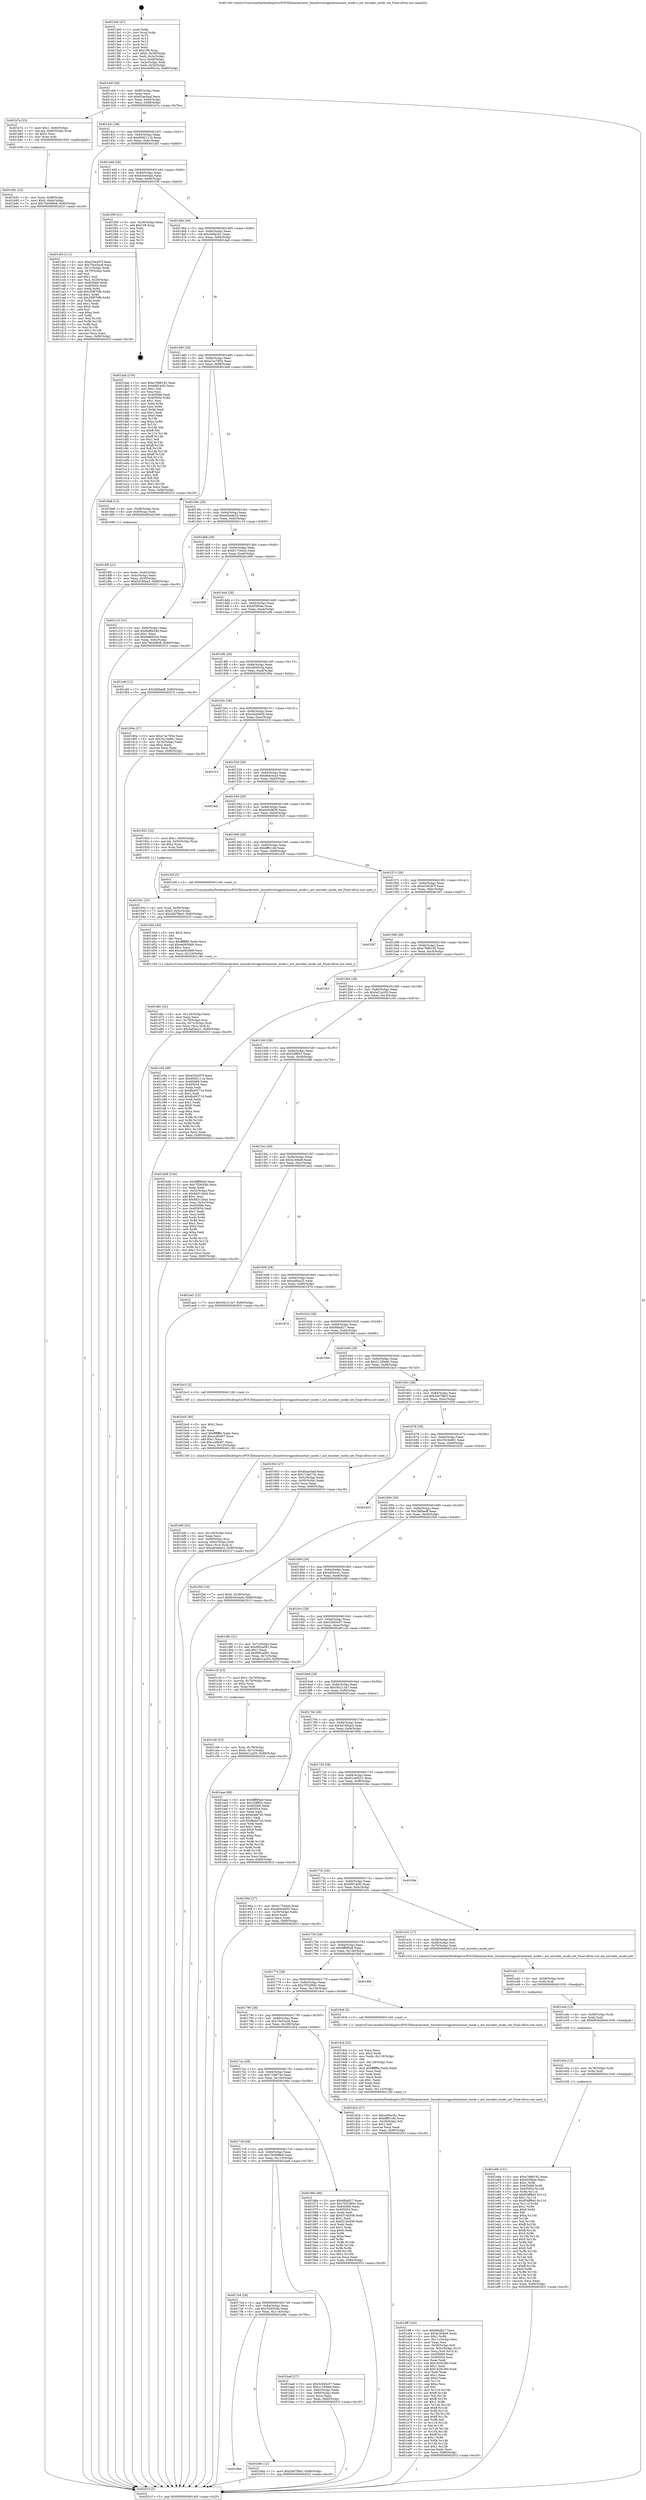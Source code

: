 digraph "0x4013e0" {
  label = "0x4013e0 (/mnt/c/Users/mathe/Desktop/tcc/POCII/binaries/extr_linuxdriversgpudrmastast_mode.c_ast_encoder_mode_set_Final-ollvm.out::main(0))"
  labelloc = "t"
  node[shape=record]

  Entry [label="",width=0.3,height=0.3,shape=circle,fillcolor=black,style=filled]
  "0x40140f" [label="{
     0x40140f [29]\l
     | [instrs]\l
     &nbsp;&nbsp;0x40140f \<+3\>: mov -0x80(%rbp),%eax\l
     &nbsp;&nbsp;0x401412 \<+2\>: mov %eax,%ecx\l
     &nbsp;&nbsp;0x401414 \<+6\>: sub $0x82ae5aaf,%ecx\l
     &nbsp;&nbsp;0x40141a \<+6\>: mov %eax,-0x84(%rbp)\l
     &nbsp;&nbsp;0x401420 \<+6\>: mov %ecx,-0x88(%rbp)\l
     &nbsp;&nbsp;0x401426 \<+6\>: je 0000000000401b7a \<main+0x79a\>\l
  }"]
  "0x401b7a" [label="{
     0x401b7a [23]\l
     | [instrs]\l
     &nbsp;&nbsp;0x401b7a \<+7\>: movl $0x1,-0x60(%rbp)\l
     &nbsp;&nbsp;0x401b81 \<+4\>: movslq -0x60(%rbp),%rax\l
     &nbsp;&nbsp;0x401b85 \<+4\>: shl $0x2,%rax\l
     &nbsp;&nbsp;0x401b89 \<+3\>: mov %rax,%rdi\l
     &nbsp;&nbsp;0x401b8c \<+5\>: call 0000000000401050 \<malloc@plt\>\l
     | [calls]\l
     &nbsp;&nbsp;0x401050 \{1\} (unknown)\l
  }"]
  "0x40142c" [label="{
     0x40142c [28]\l
     | [instrs]\l
     &nbsp;&nbsp;0x40142c \<+5\>: jmp 0000000000401431 \<main+0x51\>\l
     &nbsp;&nbsp;0x401431 \<+6\>: mov -0x84(%rbp),%eax\l
     &nbsp;&nbsp;0x401437 \<+5\>: sub $0x9092111b,%eax\l
     &nbsp;&nbsp;0x40143c \<+6\>: mov %eax,-0x8c(%rbp)\l
     &nbsp;&nbsp;0x401442 \<+6\>: je 0000000000401cb5 \<main+0x8d5\>\l
  }"]
  Exit [label="",width=0.3,height=0.3,shape=circle,fillcolor=black,style=filled,peripheries=2]
  "0x401cb5" [label="{
     0x401cb5 [111]\l
     | [instrs]\l
     &nbsp;&nbsp;0x401cb5 \<+5\>: mov $0xe25e297f,%eax\l
     &nbsp;&nbsp;0x401cba \<+5\>: mov $0x70e55ac8,%ecx\l
     &nbsp;&nbsp;0x401cbf \<+3\>: mov -0x7c(%rbp),%edx\l
     &nbsp;&nbsp;0x401cc2 \<+3\>: cmp -0x70(%rbp),%edx\l
     &nbsp;&nbsp;0x401cc5 \<+4\>: setl %sil\l
     &nbsp;&nbsp;0x401cc9 \<+4\>: and $0x1,%sil\l
     &nbsp;&nbsp;0x401ccd \<+4\>: mov %sil,-0x29(%rbp)\l
     &nbsp;&nbsp;0x401cd1 \<+7\>: mov 0x405068,%edx\l
     &nbsp;&nbsp;0x401cd8 \<+7\>: mov 0x405054,%edi\l
     &nbsp;&nbsp;0x401cdf \<+3\>: mov %edx,%r8d\l
     &nbsp;&nbsp;0x401ce2 \<+7\>: add $0x35f870f6,%r8d\l
     &nbsp;&nbsp;0x401ce9 \<+4\>: sub $0x1,%r8d\l
     &nbsp;&nbsp;0x401ced \<+7\>: sub $0x35f870f6,%r8d\l
     &nbsp;&nbsp;0x401cf4 \<+4\>: imul %r8d,%edx\l
     &nbsp;&nbsp;0x401cf8 \<+3\>: and $0x1,%edx\l
     &nbsp;&nbsp;0x401cfb \<+3\>: cmp $0x0,%edx\l
     &nbsp;&nbsp;0x401cfe \<+4\>: sete %sil\l
     &nbsp;&nbsp;0x401d02 \<+3\>: cmp $0xa,%edi\l
     &nbsp;&nbsp;0x401d05 \<+4\>: setl %r9b\l
     &nbsp;&nbsp;0x401d09 \<+3\>: mov %sil,%r10b\l
     &nbsp;&nbsp;0x401d0c \<+3\>: and %r9b,%r10b\l
     &nbsp;&nbsp;0x401d0f \<+3\>: xor %r9b,%sil\l
     &nbsp;&nbsp;0x401d12 \<+3\>: or %sil,%r10b\l
     &nbsp;&nbsp;0x401d15 \<+4\>: test $0x1,%r10b\l
     &nbsp;&nbsp;0x401d19 \<+3\>: cmovne %ecx,%eax\l
     &nbsp;&nbsp;0x401d1c \<+3\>: mov %eax,-0x80(%rbp)\l
     &nbsp;&nbsp;0x401d1f \<+5\>: jmp 000000000040201f \<main+0xc3f\>\l
  }"]
  "0x401448" [label="{
     0x401448 [28]\l
     | [instrs]\l
     &nbsp;&nbsp;0x401448 \<+5\>: jmp 000000000040144d \<main+0x6d\>\l
     &nbsp;&nbsp;0x40144d \<+6\>: mov -0x84(%rbp),%eax\l
     &nbsp;&nbsp;0x401453 \<+5\>: sub $0x9c0e44ab,%eax\l
     &nbsp;&nbsp;0x401458 \<+6\>: mov %eax,-0x90(%rbp)\l
     &nbsp;&nbsp;0x40145e \<+6\>: je 0000000000401f39 \<main+0xb59\>\l
  }"]
  "0x401e66" [label="{
     0x401e66 [151]\l
     | [instrs]\l
     &nbsp;&nbsp;0x401e66 \<+5\>: mov $0xe7888192,%eax\l
     &nbsp;&nbsp;0x401e6b \<+5\>: mov $0xbf3f5fae,%ecx\l
     &nbsp;&nbsp;0x401e70 \<+3\>: mov $0x1,%r8b\l
     &nbsp;&nbsp;0x401e73 \<+8\>: mov 0x405068,%r9d\l
     &nbsp;&nbsp;0x401e7b \<+8\>: mov 0x405054,%r10d\l
     &nbsp;&nbsp;0x401e83 \<+3\>: mov %r9d,%r11d\l
     &nbsp;&nbsp;0x401e86 \<+7\>: add $0xf54ff8a5,%r11d\l
     &nbsp;&nbsp;0x401e8d \<+4\>: sub $0x1,%r11d\l
     &nbsp;&nbsp;0x401e91 \<+7\>: sub $0xf54ff8a5,%r11d\l
     &nbsp;&nbsp;0x401e98 \<+4\>: imul %r11d,%r9d\l
     &nbsp;&nbsp;0x401e9c \<+4\>: and $0x1,%r9d\l
     &nbsp;&nbsp;0x401ea0 \<+4\>: cmp $0x0,%r9d\l
     &nbsp;&nbsp;0x401ea4 \<+3\>: sete %bl\l
     &nbsp;&nbsp;0x401ea7 \<+4\>: cmp $0xa,%r10d\l
     &nbsp;&nbsp;0x401eab \<+4\>: setl %r14b\l
     &nbsp;&nbsp;0x401eaf \<+3\>: mov %bl,%r15b\l
     &nbsp;&nbsp;0x401eb2 \<+4\>: xor $0xff,%r15b\l
     &nbsp;&nbsp;0x401eb6 \<+3\>: mov %r14b,%r12b\l
     &nbsp;&nbsp;0x401eb9 \<+4\>: xor $0xff,%r12b\l
     &nbsp;&nbsp;0x401ebd \<+4\>: xor $0x0,%r8b\l
     &nbsp;&nbsp;0x401ec1 \<+3\>: mov %r15b,%r13b\l
     &nbsp;&nbsp;0x401ec4 \<+4\>: and $0x0,%r13b\l
     &nbsp;&nbsp;0x401ec8 \<+3\>: and %r8b,%bl\l
     &nbsp;&nbsp;0x401ecb \<+3\>: mov %r12b,%dl\l
     &nbsp;&nbsp;0x401ece \<+3\>: and $0x0,%dl\l
     &nbsp;&nbsp;0x401ed1 \<+3\>: and %r8b,%r14b\l
     &nbsp;&nbsp;0x401ed4 \<+3\>: or %bl,%r13b\l
     &nbsp;&nbsp;0x401ed7 \<+3\>: or %r14b,%dl\l
     &nbsp;&nbsp;0x401eda \<+3\>: xor %dl,%r13b\l
     &nbsp;&nbsp;0x401edd \<+3\>: or %r12b,%r15b\l
     &nbsp;&nbsp;0x401ee0 \<+4\>: xor $0xff,%r15b\l
     &nbsp;&nbsp;0x401ee4 \<+4\>: or $0x0,%r8b\l
     &nbsp;&nbsp;0x401ee8 \<+3\>: and %r8b,%r15b\l
     &nbsp;&nbsp;0x401eeb \<+3\>: or %r15b,%r13b\l
     &nbsp;&nbsp;0x401eee \<+4\>: test $0x1,%r13b\l
     &nbsp;&nbsp;0x401ef2 \<+3\>: cmovne %ecx,%eax\l
     &nbsp;&nbsp;0x401ef5 \<+3\>: mov %eax,-0x80(%rbp)\l
     &nbsp;&nbsp;0x401ef8 \<+5\>: jmp 000000000040201f \<main+0xc3f\>\l
  }"]
  "0x401f39" [label="{
     0x401f39 [21]\l
     | [instrs]\l
     &nbsp;&nbsp;0x401f39 \<+3\>: mov -0x38(%rbp),%eax\l
     &nbsp;&nbsp;0x401f3c \<+7\>: add $0x108,%rsp\l
     &nbsp;&nbsp;0x401f43 \<+1\>: pop %rbx\l
     &nbsp;&nbsp;0x401f44 \<+2\>: pop %r12\l
     &nbsp;&nbsp;0x401f46 \<+2\>: pop %r13\l
     &nbsp;&nbsp;0x401f48 \<+2\>: pop %r14\l
     &nbsp;&nbsp;0x401f4a \<+2\>: pop %r15\l
     &nbsp;&nbsp;0x401f4c \<+1\>: pop %rbp\l
     &nbsp;&nbsp;0x401f4d \<+1\>: ret\l
  }"]
  "0x401464" [label="{
     0x401464 [28]\l
     | [instrs]\l
     &nbsp;&nbsp;0x401464 \<+5\>: jmp 0000000000401469 \<main+0x89\>\l
     &nbsp;&nbsp;0x401469 \<+6\>: mov -0x84(%rbp),%eax\l
     &nbsp;&nbsp;0x40146f \<+5\>: sub $0xa56fa3b1,%eax\l
     &nbsp;&nbsp;0x401474 \<+6\>: mov %eax,-0x94(%rbp)\l
     &nbsp;&nbsp;0x40147a \<+6\>: je 0000000000401dab \<main+0x9cb\>\l
  }"]
  "0x401e5a" [label="{
     0x401e5a [12]\l
     | [instrs]\l
     &nbsp;&nbsp;0x401e5a \<+4\>: mov -0x78(%rbp),%rdx\l
     &nbsp;&nbsp;0x401e5e \<+3\>: mov %rdx,%rdi\l
     &nbsp;&nbsp;0x401e61 \<+5\>: call 0000000000401030 \<free@plt\>\l
     | [calls]\l
     &nbsp;&nbsp;0x401030 \{1\} (unknown)\l
  }"]
  "0x401dab" [label="{
     0x401dab [134]\l
     | [instrs]\l
     &nbsp;&nbsp;0x401dab \<+5\>: mov $0xe7888192,%eax\l
     &nbsp;&nbsp;0x401db0 \<+5\>: mov $0x66f14ef3,%ecx\l
     &nbsp;&nbsp;0x401db5 \<+2\>: mov $0x1,%dl\l
     &nbsp;&nbsp;0x401db7 \<+2\>: xor %esi,%esi\l
     &nbsp;&nbsp;0x401db9 \<+7\>: mov 0x405068,%edi\l
     &nbsp;&nbsp;0x401dc0 \<+8\>: mov 0x405054,%r8d\l
     &nbsp;&nbsp;0x401dc8 \<+3\>: sub $0x1,%esi\l
     &nbsp;&nbsp;0x401dcb \<+3\>: mov %edi,%r9d\l
     &nbsp;&nbsp;0x401dce \<+3\>: add %esi,%r9d\l
     &nbsp;&nbsp;0x401dd1 \<+4\>: imul %r9d,%edi\l
     &nbsp;&nbsp;0x401dd5 \<+3\>: and $0x1,%edi\l
     &nbsp;&nbsp;0x401dd8 \<+3\>: cmp $0x0,%edi\l
     &nbsp;&nbsp;0x401ddb \<+4\>: sete %r10b\l
     &nbsp;&nbsp;0x401ddf \<+4\>: cmp $0xa,%r8d\l
     &nbsp;&nbsp;0x401de3 \<+4\>: setl %r11b\l
     &nbsp;&nbsp;0x401de7 \<+3\>: mov %r10b,%bl\l
     &nbsp;&nbsp;0x401dea \<+3\>: xor $0xff,%bl\l
     &nbsp;&nbsp;0x401ded \<+3\>: mov %r11b,%r14b\l
     &nbsp;&nbsp;0x401df0 \<+4\>: xor $0xff,%r14b\l
     &nbsp;&nbsp;0x401df4 \<+3\>: xor $0x1,%dl\l
     &nbsp;&nbsp;0x401df7 \<+3\>: mov %bl,%r15b\l
     &nbsp;&nbsp;0x401dfa \<+4\>: and $0xff,%r15b\l
     &nbsp;&nbsp;0x401dfe \<+3\>: and %dl,%r10b\l
     &nbsp;&nbsp;0x401e01 \<+3\>: mov %r14b,%r12b\l
     &nbsp;&nbsp;0x401e04 \<+4\>: and $0xff,%r12b\l
     &nbsp;&nbsp;0x401e08 \<+3\>: and %dl,%r11b\l
     &nbsp;&nbsp;0x401e0b \<+3\>: or %r10b,%r15b\l
     &nbsp;&nbsp;0x401e0e \<+3\>: or %r11b,%r12b\l
     &nbsp;&nbsp;0x401e11 \<+3\>: xor %r12b,%r15b\l
     &nbsp;&nbsp;0x401e14 \<+3\>: or %r14b,%bl\l
     &nbsp;&nbsp;0x401e17 \<+3\>: xor $0xff,%bl\l
     &nbsp;&nbsp;0x401e1a \<+3\>: or $0x1,%dl\l
     &nbsp;&nbsp;0x401e1d \<+2\>: and %dl,%bl\l
     &nbsp;&nbsp;0x401e1f \<+3\>: or %bl,%r15b\l
     &nbsp;&nbsp;0x401e22 \<+4\>: test $0x1,%r15b\l
     &nbsp;&nbsp;0x401e26 \<+3\>: cmovne %ecx,%eax\l
     &nbsp;&nbsp;0x401e29 \<+3\>: mov %eax,-0x80(%rbp)\l
     &nbsp;&nbsp;0x401e2c \<+5\>: jmp 000000000040201f \<main+0xc3f\>\l
  }"]
  "0x401480" [label="{
     0x401480 [28]\l
     | [instrs]\l
     &nbsp;&nbsp;0x401480 \<+5\>: jmp 0000000000401485 \<main+0xa5\>\l
     &nbsp;&nbsp;0x401485 \<+6\>: mov -0x84(%rbp),%eax\l
     &nbsp;&nbsp;0x40148b \<+5\>: sub $0xa7ac7854,%eax\l
     &nbsp;&nbsp;0x401490 \<+6\>: mov %eax,-0x98(%rbp)\l
     &nbsp;&nbsp;0x401496 \<+6\>: je 00000000004018e8 \<main+0x508\>\l
  }"]
  "0x401e4e" [label="{
     0x401e4e [12]\l
     | [instrs]\l
     &nbsp;&nbsp;0x401e4e \<+4\>: mov -0x68(%rbp),%rdx\l
     &nbsp;&nbsp;0x401e52 \<+3\>: mov %rdx,%rdi\l
     &nbsp;&nbsp;0x401e55 \<+5\>: call 0000000000401030 \<free@plt\>\l
     | [calls]\l
     &nbsp;&nbsp;0x401030 \{1\} (unknown)\l
  }"]
  "0x4018e8" [label="{
     0x4018e8 [13]\l
     | [instrs]\l
     &nbsp;&nbsp;0x4018e8 \<+4\>: mov -0x48(%rbp),%rax\l
     &nbsp;&nbsp;0x4018ec \<+4\>: mov 0x8(%rax),%rdi\l
     &nbsp;&nbsp;0x4018f0 \<+5\>: call 0000000000401060 \<atoi@plt\>\l
     | [calls]\l
     &nbsp;&nbsp;0x401060 \{1\} (unknown)\l
  }"]
  "0x40149c" [label="{
     0x40149c [28]\l
     | [instrs]\l
     &nbsp;&nbsp;0x40149c \<+5\>: jmp 00000000004014a1 \<main+0xc1\>\l
     &nbsp;&nbsp;0x4014a1 \<+6\>: mov -0x84(%rbp),%eax\l
     &nbsp;&nbsp;0x4014a7 \<+5\>: sub $0xa92e8a32,%eax\l
     &nbsp;&nbsp;0x4014ac \<+6\>: mov %eax,-0x9c(%rbp)\l
     &nbsp;&nbsp;0x4014b2 \<+6\>: je 0000000000401c10 \<main+0x830\>\l
  }"]
  "0x401e42" [label="{
     0x401e42 [12]\l
     | [instrs]\l
     &nbsp;&nbsp;0x401e42 \<+4\>: mov -0x58(%rbp),%rdx\l
     &nbsp;&nbsp;0x401e46 \<+3\>: mov %rdx,%rdi\l
     &nbsp;&nbsp;0x401e49 \<+5\>: call 0000000000401030 \<free@plt\>\l
     | [calls]\l
     &nbsp;&nbsp;0x401030 \{1\} (unknown)\l
  }"]
  "0x401c10" [label="{
     0x401c10 [31]\l
     | [instrs]\l
     &nbsp;&nbsp;0x401c10 \<+3\>: mov -0x6c(%rbp),%eax\l
     &nbsp;&nbsp;0x401c13 \<+5\>: add $0x9ef6d34d,%eax\l
     &nbsp;&nbsp;0x401c18 \<+3\>: add $0x1,%eax\l
     &nbsp;&nbsp;0x401c1b \<+5\>: sub $0x9ef6d34d,%eax\l
     &nbsp;&nbsp;0x401c20 \<+3\>: mov %eax,-0x6c(%rbp)\l
     &nbsp;&nbsp;0x401c23 \<+7\>: movl $0x7b0498b8,-0x80(%rbp)\l
     &nbsp;&nbsp;0x401c2a \<+5\>: jmp 000000000040201f \<main+0xc3f\>\l
  }"]
  "0x4014b8" [label="{
     0x4014b8 [28]\l
     | [instrs]\l
     &nbsp;&nbsp;0x4014b8 \<+5\>: jmp 00000000004014bd \<main+0xdd\>\l
     &nbsp;&nbsp;0x4014bd \<+6\>: mov -0x84(%rbp),%eax\l
     &nbsp;&nbsp;0x4014c3 \<+5\>: sub $0xb17544cb,%eax\l
     &nbsp;&nbsp;0x4014c8 \<+6\>: mov %eax,-0xa0(%rbp)\l
     &nbsp;&nbsp;0x4014ce \<+6\>: je 0000000000401f09 \<main+0xb29\>\l
  }"]
  "0x401d6c" [label="{
     0x401d6c [32]\l
     | [instrs]\l
     &nbsp;&nbsp;0x401d6c \<+6\>: mov -0x124(%rbp),%ecx\l
     &nbsp;&nbsp;0x401d72 \<+3\>: imul %eax,%ecx\l
     &nbsp;&nbsp;0x401d75 \<+4\>: mov -0x78(%rbp),%rsi\l
     &nbsp;&nbsp;0x401d79 \<+4\>: movslq -0x7c(%rbp),%rdi\l
     &nbsp;&nbsp;0x401d7d \<+3\>: mov %ecx,(%rsi,%rdi,4)\l
     &nbsp;&nbsp;0x401d80 \<+7\>: movl $0x4af2ece1,-0x80(%rbp)\l
     &nbsp;&nbsp;0x401d87 \<+5\>: jmp 000000000040201f \<main+0xc3f\>\l
  }"]
  "0x401f09" [label="{
     0x401f09\l
  }", style=dashed]
  "0x4014d4" [label="{
     0x4014d4 [28]\l
     | [instrs]\l
     &nbsp;&nbsp;0x4014d4 \<+5\>: jmp 00000000004014d9 \<main+0xf9\>\l
     &nbsp;&nbsp;0x4014d9 \<+6\>: mov -0x84(%rbp),%eax\l
     &nbsp;&nbsp;0x4014df \<+5\>: sub $0xbf3f5fae,%eax\l
     &nbsp;&nbsp;0x4014e4 \<+6\>: mov %eax,-0xa4(%rbp)\l
     &nbsp;&nbsp;0x4014ea \<+6\>: je 0000000000401efd \<main+0xb1d\>\l
  }"]
  "0x401d44" [label="{
     0x401d44 [40]\l
     | [instrs]\l
     &nbsp;&nbsp;0x401d44 \<+5\>: mov $0x2,%ecx\l
     &nbsp;&nbsp;0x401d49 \<+1\>: cltd\l
     &nbsp;&nbsp;0x401d4a \<+2\>: idiv %ecx\l
     &nbsp;&nbsp;0x401d4c \<+6\>: imul $0xfffffffe,%edx,%ecx\l
     &nbsp;&nbsp;0x401d52 \<+6\>: sub $0xea063d68,%ecx\l
     &nbsp;&nbsp;0x401d58 \<+3\>: add $0x1,%ecx\l
     &nbsp;&nbsp;0x401d5b \<+6\>: add $0xea063d68,%ecx\l
     &nbsp;&nbsp;0x401d61 \<+6\>: mov %ecx,-0x124(%rbp)\l
     &nbsp;&nbsp;0x401d67 \<+5\>: call 0000000000401160 \<next_i\>\l
     | [calls]\l
     &nbsp;&nbsp;0x401160 \{1\} (/mnt/c/Users/mathe/Desktop/tcc/POCII/binaries/extr_linuxdriversgpudrmastast_mode.c_ast_encoder_mode_set_Final-ollvm.out::next_i)\l
  }"]
  "0x401efd" [label="{
     0x401efd [12]\l
     | [instrs]\l
     &nbsp;&nbsp;0x401efd \<+7\>: movl $0x3fd9aeff,-0x80(%rbp)\l
     &nbsp;&nbsp;0x401f04 \<+5\>: jmp 000000000040201f \<main+0xc3f\>\l
  }"]
  "0x4014f0" [label="{
     0x4014f0 [28]\l
     | [instrs]\l
     &nbsp;&nbsp;0x4014f0 \<+5\>: jmp 00000000004014f5 \<main+0x115\>\l
     &nbsp;&nbsp;0x4014f5 \<+6\>: mov -0x84(%rbp),%eax\l
     &nbsp;&nbsp;0x4014fb \<+5\>: sub $0xcb093c3a,%eax\l
     &nbsp;&nbsp;0x401500 \<+6\>: mov %eax,-0xa8(%rbp)\l
     &nbsp;&nbsp;0x401506 \<+6\>: je 000000000040180a \<main+0x42a\>\l
  }"]
  "0x401c46" [label="{
     0x401c46 [23]\l
     | [instrs]\l
     &nbsp;&nbsp;0x401c46 \<+4\>: mov %rax,-0x78(%rbp)\l
     &nbsp;&nbsp;0x401c4a \<+7\>: movl $0x0,-0x7c(%rbp)\l
     &nbsp;&nbsp;0x401c51 \<+7\>: movl $0xfe21a205,-0x80(%rbp)\l
     &nbsp;&nbsp;0x401c58 \<+5\>: jmp 000000000040201f \<main+0xc3f\>\l
  }"]
  "0x40180a" [label="{
     0x40180a [27]\l
     | [instrs]\l
     &nbsp;&nbsp;0x40180a \<+5\>: mov $0xa7ac7854,%eax\l
     &nbsp;&nbsp;0x40180f \<+5\>: mov $0x3523e881,%ecx\l
     &nbsp;&nbsp;0x401814 \<+3\>: mov -0x34(%rbp),%edx\l
     &nbsp;&nbsp;0x401817 \<+3\>: cmp $0x2,%edx\l
     &nbsp;&nbsp;0x40181a \<+3\>: cmovne %ecx,%eax\l
     &nbsp;&nbsp;0x40181d \<+3\>: mov %eax,-0x80(%rbp)\l
     &nbsp;&nbsp;0x401820 \<+5\>: jmp 000000000040201f \<main+0xc3f\>\l
  }"]
  "0x40150c" [label="{
     0x40150c [28]\l
     | [instrs]\l
     &nbsp;&nbsp;0x40150c \<+5\>: jmp 0000000000401511 \<main+0x131\>\l
     &nbsp;&nbsp;0x401511 \<+6\>: mov -0x84(%rbp),%eax\l
     &nbsp;&nbsp;0x401517 \<+5\>: sub $0xcdcb0639,%eax\l
     &nbsp;&nbsp;0x40151c \<+6\>: mov %eax,-0xac(%rbp)\l
     &nbsp;&nbsp;0x401522 \<+6\>: je 0000000000401f15 \<main+0xb35\>\l
  }"]
  "0x40201f" [label="{
     0x40201f [5]\l
     | [instrs]\l
     &nbsp;&nbsp;0x40201f \<+5\>: jmp 000000000040140f \<main+0x2f\>\l
  }"]
  "0x4013e0" [label="{
     0x4013e0 [47]\l
     | [instrs]\l
     &nbsp;&nbsp;0x4013e0 \<+1\>: push %rbp\l
     &nbsp;&nbsp;0x4013e1 \<+3\>: mov %rsp,%rbp\l
     &nbsp;&nbsp;0x4013e4 \<+2\>: push %r15\l
     &nbsp;&nbsp;0x4013e6 \<+2\>: push %r14\l
     &nbsp;&nbsp;0x4013e8 \<+2\>: push %r13\l
     &nbsp;&nbsp;0x4013ea \<+2\>: push %r12\l
     &nbsp;&nbsp;0x4013ec \<+1\>: push %rbx\l
     &nbsp;&nbsp;0x4013ed \<+7\>: sub $0x108,%rsp\l
     &nbsp;&nbsp;0x4013f4 \<+7\>: movl $0x0,-0x38(%rbp)\l
     &nbsp;&nbsp;0x4013fb \<+3\>: mov %edi,-0x3c(%rbp)\l
     &nbsp;&nbsp;0x4013fe \<+4\>: mov %rsi,-0x48(%rbp)\l
     &nbsp;&nbsp;0x401402 \<+3\>: mov -0x3c(%rbp),%edi\l
     &nbsp;&nbsp;0x401405 \<+3\>: mov %edi,-0x34(%rbp)\l
     &nbsp;&nbsp;0x401408 \<+7\>: movl $0xcb093c3a,-0x80(%rbp)\l
  }"]
  "0x4018f5" [label="{
     0x4018f5 [21]\l
     | [instrs]\l
     &nbsp;&nbsp;0x4018f5 \<+3\>: mov %eax,-0x4c(%rbp)\l
     &nbsp;&nbsp;0x4018f8 \<+3\>: mov -0x4c(%rbp),%eax\l
     &nbsp;&nbsp;0x4018fb \<+3\>: mov %eax,-0x30(%rbp)\l
     &nbsp;&nbsp;0x4018fe \<+7\>: movl $0x5d180ea5,-0x80(%rbp)\l
     &nbsp;&nbsp;0x401905 \<+5\>: jmp 000000000040201f \<main+0xc3f\>\l
  }"]
  "0x401bf0" [label="{
     0x401bf0 [32]\l
     | [instrs]\l
     &nbsp;&nbsp;0x401bf0 \<+6\>: mov -0x120(%rbp),%ecx\l
     &nbsp;&nbsp;0x401bf6 \<+3\>: imul %eax,%ecx\l
     &nbsp;&nbsp;0x401bf9 \<+4\>: mov -0x68(%rbp),%rsi\l
     &nbsp;&nbsp;0x401bfd \<+4\>: movslq -0x6c(%rbp),%rdi\l
     &nbsp;&nbsp;0x401c01 \<+3\>: mov %ecx,(%rsi,%rdi,4)\l
     &nbsp;&nbsp;0x401c04 \<+7\>: movl $0xa92e8a32,-0x80(%rbp)\l
     &nbsp;&nbsp;0x401c0b \<+5\>: jmp 000000000040201f \<main+0xc3f\>\l
  }"]
  "0x401f15" [label="{
     0x401f15\l
  }", style=dashed]
  "0x401528" [label="{
     0x401528 [28]\l
     | [instrs]\l
     &nbsp;&nbsp;0x401528 \<+5\>: jmp 000000000040152d \<main+0x14d\>\l
     &nbsp;&nbsp;0x40152d \<+6\>: mov -0x84(%rbp),%eax\l
     &nbsp;&nbsp;0x401533 \<+5\>: sub $0xd6dceca3,%eax\l
     &nbsp;&nbsp;0x401538 \<+6\>: mov %eax,-0xb0(%rbp)\l
     &nbsp;&nbsp;0x40153e \<+6\>: je 00000000004018dc \<main+0x4fc\>\l
  }"]
  "0x401bc8" [label="{
     0x401bc8 [40]\l
     | [instrs]\l
     &nbsp;&nbsp;0x401bc8 \<+5\>: mov $0x2,%ecx\l
     &nbsp;&nbsp;0x401bcd \<+1\>: cltd\l
     &nbsp;&nbsp;0x401bce \<+2\>: idiv %ecx\l
     &nbsp;&nbsp;0x401bd0 \<+6\>: imul $0xfffffffe,%edx,%ecx\l
     &nbsp;&nbsp;0x401bd6 \<+6\>: add $0xccafd497,%ecx\l
     &nbsp;&nbsp;0x401bdc \<+3\>: add $0x1,%ecx\l
     &nbsp;&nbsp;0x401bdf \<+6\>: sub $0xccafd497,%ecx\l
     &nbsp;&nbsp;0x401be5 \<+6\>: mov %ecx,-0x120(%rbp)\l
     &nbsp;&nbsp;0x401beb \<+5\>: call 0000000000401160 \<next_i\>\l
     | [calls]\l
     &nbsp;&nbsp;0x401160 \{1\} (/mnt/c/Users/mathe/Desktop/tcc/POCII/binaries/extr_linuxdriversgpudrmastast_mode.c_ast_encoder_mode_set_Final-ollvm.out::next_i)\l
  }"]
  "0x4018dc" [label="{
     0x4018dc\l
  }", style=dashed]
  "0x401544" [label="{
     0x401544 [28]\l
     | [instrs]\l
     &nbsp;&nbsp;0x401544 \<+5\>: jmp 0000000000401549 \<main+0x169\>\l
     &nbsp;&nbsp;0x401549 \<+6\>: mov -0x84(%rbp),%eax\l
     &nbsp;&nbsp;0x40154f \<+5\>: sub $0xde0cd650,%eax\l
     &nbsp;&nbsp;0x401554 \<+6\>: mov %eax,-0xb4(%rbp)\l
     &nbsp;&nbsp;0x40155a \<+6\>: je 0000000000401925 \<main+0x545\>\l
  }"]
  "0x401b91" [label="{
     0x401b91 [23]\l
     | [instrs]\l
     &nbsp;&nbsp;0x401b91 \<+4\>: mov %rax,-0x68(%rbp)\l
     &nbsp;&nbsp;0x401b95 \<+7\>: movl $0x0,-0x6c(%rbp)\l
     &nbsp;&nbsp;0x401b9c \<+7\>: movl $0x7b0498b8,-0x80(%rbp)\l
     &nbsp;&nbsp;0x401ba3 \<+5\>: jmp 000000000040201f \<main+0xc3f\>\l
  }"]
  "0x401925" [label="{
     0x401925 [23]\l
     | [instrs]\l
     &nbsp;&nbsp;0x401925 \<+7\>: movl $0x1,-0x50(%rbp)\l
     &nbsp;&nbsp;0x40192c \<+4\>: movslq -0x50(%rbp),%rax\l
     &nbsp;&nbsp;0x401930 \<+4\>: shl $0x2,%rax\l
     &nbsp;&nbsp;0x401934 \<+3\>: mov %rax,%rdi\l
     &nbsp;&nbsp;0x401937 \<+5\>: call 0000000000401050 \<malloc@plt\>\l
     | [calls]\l
     &nbsp;&nbsp;0x401050 \{1\} (unknown)\l
  }"]
  "0x401560" [label="{
     0x401560 [28]\l
     | [instrs]\l
     &nbsp;&nbsp;0x401560 \<+5\>: jmp 0000000000401565 \<main+0x185\>\l
     &nbsp;&nbsp;0x401565 \<+6\>: mov -0x84(%rbp),%eax\l
     &nbsp;&nbsp;0x40156b \<+5\>: sub $0xdff61cfd,%eax\l
     &nbsp;&nbsp;0x401570 \<+6\>: mov %eax,-0xb8(%rbp)\l
     &nbsp;&nbsp;0x401576 \<+6\>: je 0000000000401d3f \<main+0x95f\>\l
  }"]
  "0x401800" [label="{
     0x401800\l
  }", style=dashed]
  "0x401d3f" [label="{
     0x401d3f [5]\l
     | [instrs]\l
     &nbsp;&nbsp;0x401d3f \<+5\>: call 0000000000401160 \<next_i\>\l
     | [calls]\l
     &nbsp;&nbsp;0x401160 \{1\} (/mnt/c/Users/mathe/Desktop/tcc/POCII/binaries/extr_linuxdriversgpudrmastast_mode.c_ast_encoder_mode_set_Final-ollvm.out::next_i)\l
  }"]
  "0x40157c" [label="{
     0x40157c [28]\l
     | [instrs]\l
     &nbsp;&nbsp;0x40157c \<+5\>: jmp 0000000000401581 \<main+0x1a1\>\l
     &nbsp;&nbsp;0x401581 \<+6\>: mov -0x84(%rbp),%eax\l
     &nbsp;&nbsp;0x401587 \<+5\>: sub $0xe25e297f,%eax\l
     &nbsp;&nbsp;0x40158c \<+6\>: mov %eax,-0xbc(%rbp)\l
     &nbsp;&nbsp;0x401592 \<+6\>: je 0000000000401fd7 \<main+0xbf7\>\l
  }"]
  "0x401b6e" [label="{
     0x401b6e [12]\l
     | [instrs]\l
     &nbsp;&nbsp;0x401b6e \<+7\>: movl $0x2b67f8e5,-0x80(%rbp)\l
     &nbsp;&nbsp;0x401b75 \<+5\>: jmp 000000000040201f \<main+0xc3f\>\l
  }"]
  "0x401fd7" [label="{
     0x401fd7\l
  }", style=dashed]
  "0x401598" [label="{
     0x401598 [28]\l
     | [instrs]\l
     &nbsp;&nbsp;0x401598 \<+5\>: jmp 000000000040159d \<main+0x1bd\>\l
     &nbsp;&nbsp;0x40159d \<+6\>: mov -0x84(%rbp),%eax\l
     &nbsp;&nbsp;0x4015a3 \<+5\>: sub $0xe7888192,%eax\l
     &nbsp;&nbsp;0x4015a8 \<+6\>: mov %eax,-0xc0(%rbp)\l
     &nbsp;&nbsp;0x4015ae \<+6\>: je 0000000000401fe3 \<main+0xc03\>\l
  }"]
  "0x4017e4" [label="{
     0x4017e4 [28]\l
     | [instrs]\l
     &nbsp;&nbsp;0x4017e4 \<+5\>: jmp 00000000004017e9 \<main+0x409\>\l
     &nbsp;&nbsp;0x4017e9 \<+6\>: mov -0x84(%rbp),%eax\l
     &nbsp;&nbsp;0x4017ef \<+5\>: sub $0x7f28054b,%eax\l
     &nbsp;&nbsp;0x4017f4 \<+6\>: mov %eax,-0x114(%rbp)\l
     &nbsp;&nbsp;0x4017fa \<+6\>: je 0000000000401b6e \<main+0x78e\>\l
  }"]
  "0x401fe3" [label="{
     0x401fe3\l
  }", style=dashed]
  "0x4015b4" [label="{
     0x4015b4 [28]\l
     | [instrs]\l
     &nbsp;&nbsp;0x4015b4 \<+5\>: jmp 00000000004015b9 \<main+0x1d9\>\l
     &nbsp;&nbsp;0x4015b9 \<+6\>: mov -0x84(%rbp),%eax\l
     &nbsp;&nbsp;0x4015bf \<+5\>: sub $0xfe21a205,%eax\l
     &nbsp;&nbsp;0x4015c4 \<+6\>: mov %eax,-0xc4(%rbp)\l
     &nbsp;&nbsp;0x4015ca \<+6\>: je 0000000000401c5d \<main+0x87d\>\l
  }"]
  "0x401ba8" [label="{
     0x401ba8 [27]\l
     | [instrs]\l
     &nbsp;&nbsp;0x401ba8 \<+5\>: mov $0x52645c07,%eax\l
     &nbsp;&nbsp;0x401bad \<+5\>: mov $0x211f0ebb,%ecx\l
     &nbsp;&nbsp;0x401bb2 \<+3\>: mov -0x6c(%rbp),%edx\l
     &nbsp;&nbsp;0x401bb5 \<+3\>: cmp -0x60(%rbp),%edx\l
     &nbsp;&nbsp;0x401bb8 \<+3\>: cmovl %ecx,%eax\l
     &nbsp;&nbsp;0x401bbb \<+3\>: mov %eax,-0x80(%rbp)\l
     &nbsp;&nbsp;0x401bbe \<+5\>: jmp 000000000040201f \<main+0xc3f\>\l
  }"]
  "0x401c5d" [label="{
     0x401c5d [88]\l
     | [instrs]\l
     &nbsp;&nbsp;0x401c5d \<+5\>: mov $0xe25e297f,%eax\l
     &nbsp;&nbsp;0x401c62 \<+5\>: mov $0x9092111b,%ecx\l
     &nbsp;&nbsp;0x401c67 \<+7\>: mov 0x405068,%edx\l
     &nbsp;&nbsp;0x401c6e \<+7\>: mov 0x405054,%esi\l
     &nbsp;&nbsp;0x401c75 \<+2\>: mov %edx,%edi\l
     &nbsp;&nbsp;0x401c77 \<+6\>: sub $0x8b48371d,%edi\l
     &nbsp;&nbsp;0x401c7d \<+3\>: sub $0x1,%edi\l
     &nbsp;&nbsp;0x401c80 \<+6\>: add $0x8b48371d,%edi\l
     &nbsp;&nbsp;0x401c86 \<+3\>: imul %edi,%edx\l
     &nbsp;&nbsp;0x401c89 \<+3\>: and $0x1,%edx\l
     &nbsp;&nbsp;0x401c8c \<+3\>: cmp $0x0,%edx\l
     &nbsp;&nbsp;0x401c8f \<+4\>: sete %r8b\l
     &nbsp;&nbsp;0x401c93 \<+3\>: cmp $0xa,%esi\l
     &nbsp;&nbsp;0x401c96 \<+4\>: setl %r9b\l
     &nbsp;&nbsp;0x401c9a \<+3\>: mov %r8b,%r10b\l
     &nbsp;&nbsp;0x401c9d \<+3\>: and %r9b,%r10b\l
     &nbsp;&nbsp;0x401ca0 \<+3\>: xor %r9b,%r8b\l
     &nbsp;&nbsp;0x401ca3 \<+3\>: or %r8b,%r10b\l
     &nbsp;&nbsp;0x401ca6 \<+4\>: test $0x1,%r10b\l
     &nbsp;&nbsp;0x401caa \<+3\>: cmovne %ecx,%eax\l
     &nbsp;&nbsp;0x401cad \<+3\>: mov %eax,-0x80(%rbp)\l
     &nbsp;&nbsp;0x401cb0 \<+5\>: jmp 000000000040201f \<main+0xc3f\>\l
  }"]
  "0x4015d0" [label="{
     0x4015d0 [28]\l
     | [instrs]\l
     &nbsp;&nbsp;0x4015d0 \<+5\>: jmp 00000000004015d5 \<main+0x1f5\>\l
     &nbsp;&nbsp;0x4015d5 \<+6\>: mov -0x84(%rbp),%eax\l
     &nbsp;&nbsp;0x4015db \<+5\>: sub $0x32ff855,%eax\l
     &nbsp;&nbsp;0x4015e0 \<+6\>: mov %eax,-0xc8(%rbp)\l
     &nbsp;&nbsp;0x4015e6 \<+6\>: je 0000000000401b06 \<main+0x726\>\l
  }"]
  "0x4019ff" [label="{
     0x4019ff [163]\l
     | [instrs]\l
     &nbsp;&nbsp;0x4019ff \<+5\>: mov $0xfdba827,%ecx\l
     &nbsp;&nbsp;0x401a04 \<+5\>: mov $0x4c30bb9,%edx\l
     &nbsp;&nbsp;0x401a09 \<+3\>: mov $0x1,%r8b\l
     &nbsp;&nbsp;0x401a0c \<+6\>: mov -0x11c(%rbp),%esi\l
     &nbsp;&nbsp;0x401a12 \<+3\>: imul %eax,%esi\l
     &nbsp;&nbsp;0x401a15 \<+4\>: mov -0x58(%rbp),%r9\l
     &nbsp;&nbsp;0x401a19 \<+4\>: movslq -0x5c(%rbp),%r10\l
     &nbsp;&nbsp;0x401a1d \<+4\>: mov %esi,(%r9,%r10,4)\l
     &nbsp;&nbsp;0x401a21 \<+7\>: mov 0x405068,%eax\l
     &nbsp;&nbsp;0x401a28 \<+7\>: mov 0x405054,%esi\l
     &nbsp;&nbsp;0x401a2f \<+2\>: mov %eax,%edi\l
     &nbsp;&nbsp;0x401a31 \<+6\>: sub $0x16281f60,%edi\l
     &nbsp;&nbsp;0x401a37 \<+3\>: sub $0x1,%edi\l
     &nbsp;&nbsp;0x401a3a \<+6\>: add $0x16281f60,%edi\l
     &nbsp;&nbsp;0x401a40 \<+3\>: imul %edi,%eax\l
     &nbsp;&nbsp;0x401a43 \<+3\>: and $0x1,%eax\l
     &nbsp;&nbsp;0x401a46 \<+3\>: cmp $0x0,%eax\l
     &nbsp;&nbsp;0x401a49 \<+4\>: sete %r11b\l
     &nbsp;&nbsp;0x401a4d \<+3\>: cmp $0xa,%esi\l
     &nbsp;&nbsp;0x401a50 \<+3\>: setl %bl\l
     &nbsp;&nbsp;0x401a53 \<+3\>: mov %r11b,%r14b\l
     &nbsp;&nbsp;0x401a56 \<+4\>: xor $0xff,%r14b\l
     &nbsp;&nbsp;0x401a5a \<+3\>: mov %bl,%r15b\l
     &nbsp;&nbsp;0x401a5d \<+4\>: xor $0xff,%r15b\l
     &nbsp;&nbsp;0x401a61 \<+4\>: xor $0x1,%r8b\l
     &nbsp;&nbsp;0x401a65 \<+3\>: mov %r14b,%r12b\l
     &nbsp;&nbsp;0x401a68 \<+4\>: and $0xff,%r12b\l
     &nbsp;&nbsp;0x401a6c \<+3\>: and %r8b,%r11b\l
     &nbsp;&nbsp;0x401a6f \<+3\>: mov %r15b,%r13b\l
     &nbsp;&nbsp;0x401a72 \<+4\>: and $0xff,%r13b\l
     &nbsp;&nbsp;0x401a76 \<+3\>: and %r8b,%bl\l
     &nbsp;&nbsp;0x401a79 \<+3\>: or %r11b,%r12b\l
     &nbsp;&nbsp;0x401a7c \<+3\>: or %bl,%r13b\l
     &nbsp;&nbsp;0x401a7f \<+3\>: xor %r13b,%r12b\l
     &nbsp;&nbsp;0x401a82 \<+3\>: or %r15b,%r14b\l
     &nbsp;&nbsp;0x401a85 \<+4\>: xor $0xff,%r14b\l
     &nbsp;&nbsp;0x401a89 \<+4\>: or $0x1,%r8b\l
     &nbsp;&nbsp;0x401a8d \<+3\>: and %r8b,%r14b\l
     &nbsp;&nbsp;0x401a90 \<+3\>: or %r14b,%r12b\l
     &nbsp;&nbsp;0x401a93 \<+4\>: test $0x1,%r12b\l
     &nbsp;&nbsp;0x401a97 \<+3\>: cmovne %edx,%ecx\l
     &nbsp;&nbsp;0x401a9a \<+3\>: mov %ecx,-0x80(%rbp)\l
     &nbsp;&nbsp;0x401a9d \<+5\>: jmp 000000000040201f \<main+0xc3f\>\l
  }"]
  "0x401b06" [label="{
     0x401b06 [104]\l
     | [instrs]\l
     &nbsp;&nbsp;0x401b06 \<+5\>: mov $0x6fff90a9,%eax\l
     &nbsp;&nbsp;0x401b0b \<+5\>: mov $0x7f28054b,%ecx\l
     &nbsp;&nbsp;0x401b10 \<+2\>: xor %edx,%edx\l
     &nbsp;&nbsp;0x401b12 \<+3\>: mov -0x5c(%rbp),%esi\l
     &nbsp;&nbsp;0x401b15 \<+6\>: sub $0x8d313da4,%esi\l
     &nbsp;&nbsp;0x401b1b \<+3\>: add $0x1,%esi\l
     &nbsp;&nbsp;0x401b1e \<+6\>: add $0x8d313da4,%esi\l
     &nbsp;&nbsp;0x401b24 \<+3\>: mov %esi,-0x5c(%rbp)\l
     &nbsp;&nbsp;0x401b27 \<+7\>: mov 0x405068,%esi\l
     &nbsp;&nbsp;0x401b2e \<+7\>: mov 0x405054,%edi\l
     &nbsp;&nbsp;0x401b35 \<+3\>: sub $0x1,%edx\l
     &nbsp;&nbsp;0x401b38 \<+3\>: mov %esi,%r8d\l
     &nbsp;&nbsp;0x401b3b \<+3\>: add %edx,%r8d\l
     &nbsp;&nbsp;0x401b3e \<+4\>: imul %r8d,%esi\l
     &nbsp;&nbsp;0x401b42 \<+3\>: and $0x1,%esi\l
     &nbsp;&nbsp;0x401b45 \<+3\>: cmp $0x0,%esi\l
     &nbsp;&nbsp;0x401b48 \<+4\>: sete %r9b\l
     &nbsp;&nbsp;0x401b4c \<+3\>: cmp $0xa,%edi\l
     &nbsp;&nbsp;0x401b4f \<+4\>: setl %r10b\l
     &nbsp;&nbsp;0x401b53 \<+3\>: mov %r9b,%r11b\l
     &nbsp;&nbsp;0x401b56 \<+3\>: and %r10b,%r11b\l
     &nbsp;&nbsp;0x401b59 \<+3\>: xor %r10b,%r9b\l
     &nbsp;&nbsp;0x401b5c \<+3\>: or %r9b,%r11b\l
     &nbsp;&nbsp;0x401b5f \<+4\>: test $0x1,%r11b\l
     &nbsp;&nbsp;0x401b63 \<+3\>: cmovne %ecx,%eax\l
     &nbsp;&nbsp;0x401b66 \<+3\>: mov %eax,-0x80(%rbp)\l
     &nbsp;&nbsp;0x401b69 \<+5\>: jmp 000000000040201f \<main+0xc3f\>\l
  }"]
  "0x4015ec" [label="{
     0x4015ec [28]\l
     | [instrs]\l
     &nbsp;&nbsp;0x4015ec \<+5\>: jmp 00000000004015f1 \<main+0x211\>\l
     &nbsp;&nbsp;0x4015f1 \<+6\>: mov -0x84(%rbp),%eax\l
     &nbsp;&nbsp;0x4015f7 \<+5\>: sub $0x4c30bb9,%eax\l
     &nbsp;&nbsp;0x4015fc \<+6\>: mov %eax,-0xcc(%rbp)\l
     &nbsp;&nbsp;0x401602 \<+6\>: je 0000000000401aa2 \<main+0x6c2\>\l
  }"]
  "0x4019cb" [label="{
     0x4019cb [52]\l
     | [instrs]\l
     &nbsp;&nbsp;0x4019cb \<+2\>: xor %ecx,%ecx\l
     &nbsp;&nbsp;0x4019cd \<+5\>: mov $0x2,%edx\l
     &nbsp;&nbsp;0x4019d2 \<+6\>: mov %edx,-0x118(%rbp)\l
     &nbsp;&nbsp;0x4019d8 \<+1\>: cltd\l
     &nbsp;&nbsp;0x4019d9 \<+6\>: mov -0x118(%rbp),%esi\l
     &nbsp;&nbsp;0x4019df \<+2\>: idiv %esi\l
     &nbsp;&nbsp;0x4019e1 \<+6\>: imul $0xfffffffe,%edx,%edx\l
     &nbsp;&nbsp;0x4019e7 \<+2\>: mov %ecx,%edi\l
     &nbsp;&nbsp;0x4019e9 \<+2\>: sub %edx,%edi\l
     &nbsp;&nbsp;0x4019eb \<+2\>: mov %ecx,%edx\l
     &nbsp;&nbsp;0x4019ed \<+3\>: sub $0x1,%edx\l
     &nbsp;&nbsp;0x4019f0 \<+2\>: add %edx,%edi\l
     &nbsp;&nbsp;0x4019f2 \<+2\>: sub %edi,%ecx\l
     &nbsp;&nbsp;0x4019f4 \<+6\>: mov %ecx,-0x11c(%rbp)\l
     &nbsp;&nbsp;0x4019fa \<+5\>: call 0000000000401160 \<next_i\>\l
     | [calls]\l
     &nbsp;&nbsp;0x401160 \{1\} (/mnt/c/Users/mathe/Desktop/tcc/POCII/binaries/extr_linuxdriversgpudrmastast_mode.c_ast_encoder_mode_set_Final-ollvm.out::next_i)\l
  }"]
  "0x401aa2" [label="{
     0x401aa2 [12]\l
     | [instrs]\l
     &nbsp;&nbsp;0x401aa2 \<+7\>: movl $0x59c213a7,-0x80(%rbp)\l
     &nbsp;&nbsp;0x401aa9 \<+5\>: jmp 000000000040201f \<main+0xc3f\>\l
  }"]
  "0x401608" [label="{
     0x401608 [28]\l
     | [instrs]\l
     &nbsp;&nbsp;0x401608 \<+5\>: jmp 000000000040160d \<main+0x22d\>\l
     &nbsp;&nbsp;0x40160d \<+6\>: mov -0x84(%rbp),%eax\l
     &nbsp;&nbsp;0x401613 \<+5\>: sub $0xe484a25,%eax\l
     &nbsp;&nbsp;0x401618 \<+6\>: mov %eax,-0xd0(%rbp)\l
     &nbsp;&nbsp;0x40161e \<+6\>: je 000000000040187d \<main+0x49d\>\l
  }"]
  "0x4017c8" [label="{
     0x4017c8 [28]\l
     | [instrs]\l
     &nbsp;&nbsp;0x4017c8 \<+5\>: jmp 00000000004017cd \<main+0x3ed\>\l
     &nbsp;&nbsp;0x4017cd \<+6\>: mov -0x84(%rbp),%eax\l
     &nbsp;&nbsp;0x4017d3 \<+5\>: sub $0x7b0498b8,%eax\l
     &nbsp;&nbsp;0x4017d8 \<+6\>: mov %eax,-0x110(%rbp)\l
     &nbsp;&nbsp;0x4017de \<+6\>: je 0000000000401ba8 \<main+0x7c8\>\l
  }"]
  "0x40187d" [label="{
     0x40187d\l
  }", style=dashed]
  "0x401624" [label="{
     0x401624 [28]\l
     | [instrs]\l
     &nbsp;&nbsp;0x401624 \<+5\>: jmp 0000000000401629 \<main+0x249\>\l
     &nbsp;&nbsp;0x401629 \<+6\>: mov -0x84(%rbp),%eax\l
     &nbsp;&nbsp;0x40162f \<+5\>: sub $0xfdba827,%eax\l
     &nbsp;&nbsp;0x401634 \<+6\>: mov %eax,-0xd4(%rbp)\l
     &nbsp;&nbsp;0x40163a \<+6\>: je 0000000000401f66 \<main+0xb86\>\l
  }"]
  "0x40196e" [label="{
     0x40196e [88]\l
     | [instrs]\l
     &nbsp;&nbsp;0x40196e \<+5\>: mov $0xfdba827,%eax\l
     &nbsp;&nbsp;0x401973 \<+5\>: mov $0x7052985c,%ecx\l
     &nbsp;&nbsp;0x401978 \<+7\>: mov 0x405068,%edx\l
     &nbsp;&nbsp;0x40197f \<+7\>: mov 0x405054,%esi\l
     &nbsp;&nbsp;0x401986 \<+2\>: mov %edx,%edi\l
     &nbsp;&nbsp;0x401988 \<+6\>: add $0xf314b508,%edi\l
     &nbsp;&nbsp;0x40198e \<+3\>: sub $0x1,%edi\l
     &nbsp;&nbsp;0x401991 \<+6\>: sub $0xf314b508,%edi\l
     &nbsp;&nbsp;0x401997 \<+3\>: imul %edi,%edx\l
     &nbsp;&nbsp;0x40199a \<+3\>: and $0x1,%edx\l
     &nbsp;&nbsp;0x40199d \<+3\>: cmp $0x0,%edx\l
     &nbsp;&nbsp;0x4019a0 \<+4\>: sete %r8b\l
     &nbsp;&nbsp;0x4019a4 \<+3\>: cmp $0xa,%esi\l
     &nbsp;&nbsp;0x4019a7 \<+4\>: setl %r9b\l
     &nbsp;&nbsp;0x4019ab \<+3\>: mov %r8b,%r10b\l
     &nbsp;&nbsp;0x4019ae \<+3\>: and %r9b,%r10b\l
     &nbsp;&nbsp;0x4019b1 \<+3\>: xor %r9b,%r8b\l
     &nbsp;&nbsp;0x4019b4 \<+3\>: or %r8b,%r10b\l
     &nbsp;&nbsp;0x4019b7 \<+4\>: test $0x1,%r10b\l
     &nbsp;&nbsp;0x4019bb \<+3\>: cmovne %ecx,%eax\l
     &nbsp;&nbsp;0x4019be \<+3\>: mov %eax,-0x80(%rbp)\l
     &nbsp;&nbsp;0x4019c1 \<+5\>: jmp 000000000040201f \<main+0xc3f\>\l
  }"]
  "0x401f66" [label="{
     0x401f66\l
  }", style=dashed]
  "0x401640" [label="{
     0x401640 [28]\l
     | [instrs]\l
     &nbsp;&nbsp;0x401640 \<+5\>: jmp 0000000000401645 \<main+0x265\>\l
     &nbsp;&nbsp;0x401645 \<+6\>: mov -0x84(%rbp),%eax\l
     &nbsp;&nbsp;0x40164b \<+5\>: sub $0x211f0ebb,%eax\l
     &nbsp;&nbsp;0x401650 \<+6\>: mov %eax,-0xd8(%rbp)\l
     &nbsp;&nbsp;0x401656 \<+6\>: je 0000000000401bc3 \<main+0x7e3\>\l
  }"]
  "0x4017ac" [label="{
     0x4017ac [28]\l
     | [instrs]\l
     &nbsp;&nbsp;0x4017ac \<+5\>: jmp 00000000004017b1 \<main+0x3d1\>\l
     &nbsp;&nbsp;0x4017b1 \<+6\>: mov -0x84(%rbp),%eax\l
     &nbsp;&nbsp;0x4017b7 \<+5\>: sub $0x71fa673e,%eax\l
     &nbsp;&nbsp;0x4017bc \<+6\>: mov %eax,-0x10c(%rbp)\l
     &nbsp;&nbsp;0x4017c2 \<+6\>: je 000000000040196e \<main+0x58e\>\l
  }"]
  "0x401bc3" [label="{
     0x401bc3 [5]\l
     | [instrs]\l
     &nbsp;&nbsp;0x401bc3 \<+5\>: call 0000000000401160 \<next_i\>\l
     | [calls]\l
     &nbsp;&nbsp;0x401160 \{1\} (/mnt/c/Users/mathe/Desktop/tcc/POCII/binaries/extr_linuxdriversgpudrmastast_mode.c_ast_encoder_mode_set_Final-ollvm.out::next_i)\l
  }"]
  "0x40165c" [label="{
     0x40165c [28]\l
     | [instrs]\l
     &nbsp;&nbsp;0x40165c \<+5\>: jmp 0000000000401661 \<main+0x281\>\l
     &nbsp;&nbsp;0x401661 \<+6\>: mov -0x84(%rbp),%eax\l
     &nbsp;&nbsp;0x401667 \<+5\>: sub $0x2b67f8e5,%eax\l
     &nbsp;&nbsp;0x40166c \<+6\>: mov %eax,-0xdc(%rbp)\l
     &nbsp;&nbsp;0x401672 \<+6\>: je 0000000000401953 \<main+0x573\>\l
  }"]
  "0x401d24" [label="{
     0x401d24 [27]\l
     | [instrs]\l
     &nbsp;&nbsp;0x401d24 \<+5\>: mov $0xa56fa3b1,%eax\l
     &nbsp;&nbsp;0x401d29 \<+5\>: mov $0xdff61cfd,%ecx\l
     &nbsp;&nbsp;0x401d2e \<+3\>: mov -0x29(%rbp),%dl\l
     &nbsp;&nbsp;0x401d31 \<+3\>: test $0x1,%dl\l
     &nbsp;&nbsp;0x401d34 \<+3\>: cmovne %ecx,%eax\l
     &nbsp;&nbsp;0x401d37 \<+3\>: mov %eax,-0x80(%rbp)\l
     &nbsp;&nbsp;0x401d3a \<+5\>: jmp 000000000040201f \<main+0xc3f\>\l
  }"]
  "0x401953" [label="{
     0x401953 [27]\l
     | [instrs]\l
     &nbsp;&nbsp;0x401953 \<+5\>: mov $0x82ae5aaf,%eax\l
     &nbsp;&nbsp;0x401958 \<+5\>: mov $0x71fa673e,%ecx\l
     &nbsp;&nbsp;0x40195d \<+3\>: mov -0x5c(%rbp),%edx\l
     &nbsp;&nbsp;0x401960 \<+3\>: cmp -0x50(%rbp),%edx\l
     &nbsp;&nbsp;0x401963 \<+3\>: cmovl %ecx,%eax\l
     &nbsp;&nbsp;0x401966 \<+3\>: mov %eax,-0x80(%rbp)\l
     &nbsp;&nbsp;0x401969 \<+5\>: jmp 000000000040201f \<main+0xc3f\>\l
  }"]
  "0x401678" [label="{
     0x401678 [28]\l
     | [instrs]\l
     &nbsp;&nbsp;0x401678 \<+5\>: jmp 000000000040167d \<main+0x29d\>\l
     &nbsp;&nbsp;0x40167d \<+6\>: mov -0x84(%rbp),%eax\l
     &nbsp;&nbsp;0x401683 \<+5\>: sub $0x3523e881,%eax\l
     &nbsp;&nbsp;0x401688 \<+6\>: mov %eax,-0xe0(%rbp)\l
     &nbsp;&nbsp;0x40168e \<+6\>: je 0000000000401825 \<main+0x445\>\l
  }"]
  "0x401790" [label="{
     0x401790 [28]\l
     | [instrs]\l
     &nbsp;&nbsp;0x401790 \<+5\>: jmp 0000000000401795 \<main+0x3b5\>\l
     &nbsp;&nbsp;0x401795 \<+6\>: mov -0x84(%rbp),%eax\l
     &nbsp;&nbsp;0x40179b \<+5\>: sub $0x70e55ac8,%eax\l
     &nbsp;&nbsp;0x4017a0 \<+6\>: mov %eax,-0x108(%rbp)\l
     &nbsp;&nbsp;0x4017a6 \<+6\>: je 0000000000401d24 \<main+0x944\>\l
  }"]
  "0x401825" [label="{
     0x401825\l
  }", style=dashed]
  "0x401694" [label="{
     0x401694 [28]\l
     | [instrs]\l
     &nbsp;&nbsp;0x401694 \<+5\>: jmp 0000000000401699 \<main+0x2b9\>\l
     &nbsp;&nbsp;0x401699 \<+6\>: mov -0x84(%rbp),%eax\l
     &nbsp;&nbsp;0x40169f \<+5\>: sub $0x3fd9aeff,%eax\l
     &nbsp;&nbsp;0x4016a4 \<+6\>: mov %eax,-0xe4(%rbp)\l
     &nbsp;&nbsp;0x4016aa \<+6\>: je 0000000000401f26 \<main+0xb46\>\l
  }"]
  "0x4019c6" [label="{
     0x4019c6 [5]\l
     | [instrs]\l
     &nbsp;&nbsp;0x4019c6 \<+5\>: call 0000000000401160 \<next_i\>\l
     | [calls]\l
     &nbsp;&nbsp;0x401160 \{1\} (/mnt/c/Users/mathe/Desktop/tcc/POCII/binaries/extr_linuxdriversgpudrmastast_mode.c_ast_encoder_mode_set_Final-ollvm.out::next_i)\l
  }"]
  "0x401f26" [label="{
     0x401f26 [19]\l
     | [instrs]\l
     &nbsp;&nbsp;0x401f26 \<+7\>: movl $0x0,-0x38(%rbp)\l
     &nbsp;&nbsp;0x401f2d \<+7\>: movl $0x9c0e44ab,-0x80(%rbp)\l
     &nbsp;&nbsp;0x401f34 \<+5\>: jmp 000000000040201f \<main+0xc3f\>\l
  }"]
  "0x4016b0" [label="{
     0x4016b0 [28]\l
     | [instrs]\l
     &nbsp;&nbsp;0x4016b0 \<+5\>: jmp 00000000004016b5 \<main+0x2d5\>\l
     &nbsp;&nbsp;0x4016b5 \<+6\>: mov -0x84(%rbp),%eax\l
     &nbsp;&nbsp;0x4016bb \<+5\>: sub $0x4af2ece1,%eax\l
     &nbsp;&nbsp;0x4016c0 \<+6\>: mov %eax,-0xe8(%rbp)\l
     &nbsp;&nbsp;0x4016c6 \<+6\>: je 0000000000401d8c \<main+0x9ac\>\l
  }"]
  "0x401774" [label="{
     0x401774 [28]\l
     | [instrs]\l
     &nbsp;&nbsp;0x401774 \<+5\>: jmp 0000000000401779 \<main+0x399\>\l
     &nbsp;&nbsp;0x401779 \<+6\>: mov -0x84(%rbp),%eax\l
     &nbsp;&nbsp;0x40177f \<+5\>: sub $0x7052985c,%eax\l
     &nbsp;&nbsp;0x401784 \<+6\>: mov %eax,-0x104(%rbp)\l
     &nbsp;&nbsp;0x40178a \<+6\>: je 00000000004019c6 \<main+0x5e6\>\l
  }"]
  "0x401d8c" [label="{
     0x401d8c [31]\l
     | [instrs]\l
     &nbsp;&nbsp;0x401d8c \<+3\>: mov -0x7c(%rbp),%eax\l
     &nbsp;&nbsp;0x401d8f \<+5\>: add $0xf082a091,%eax\l
     &nbsp;&nbsp;0x401d94 \<+3\>: add $0x1,%eax\l
     &nbsp;&nbsp;0x401d97 \<+5\>: sub $0xf082a091,%eax\l
     &nbsp;&nbsp;0x401d9c \<+3\>: mov %eax,-0x7c(%rbp)\l
     &nbsp;&nbsp;0x401d9f \<+7\>: movl $0xfe21a205,-0x80(%rbp)\l
     &nbsp;&nbsp;0x401da6 \<+5\>: jmp 000000000040201f \<main+0xc3f\>\l
  }"]
  "0x4016cc" [label="{
     0x4016cc [28]\l
     | [instrs]\l
     &nbsp;&nbsp;0x4016cc \<+5\>: jmp 00000000004016d1 \<main+0x2f1\>\l
     &nbsp;&nbsp;0x4016d1 \<+6\>: mov -0x84(%rbp),%eax\l
     &nbsp;&nbsp;0x4016d7 \<+5\>: sub $0x52645c07,%eax\l
     &nbsp;&nbsp;0x4016dc \<+6\>: mov %eax,-0xec(%rbp)\l
     &nbsp;&nbsp;0x4016e2 \<+6\>: je 0000000000401c2f \<main+0x84f\>\l
  }"]
  "0x401fb8" [label="{
     0x401fb8\l
  }", style=dashed]
  "0x401c2f" [label="{
     0x401c2f [23]\l
     | [instrs]\l
     &nbsp;&nbsp;0x401c2f \<+7\>: movl $0x1,-0x70(%rbp)\l
     &nbsp;&nbsp;0x401c36 \<+4\>: movslq -0x70(%rbp),%rax\l
     &nbsp;&nbsp;0x401c3a \<+4\>: shl $0x2,%rax\l
     &nbsp;&nbsp;0x401c3e \<+3\>: mov %rax,%rdi\l
     &nbsp;&nbsp;0x401c41 \<+5\>: call 0000000000401050 \<malloc@plt\>\l
     | [calls]\l
     &nbsp;&nbsp;0x401050 \{1\} (unknown)\l
  }"]
  "0x4016e8" [label="{
     0x4016e8 [28]\l
     | [instrs]\l
     &nbsp;&nbsp;0x4016e8 \<+5\>: jmp 00000000004016ed \<main+0x30d\>\l
     &nbsp;&nbsp;0x4016ed \<+6\>: mov -0x84(%rbp),%eax\l
     &nbsp;&nbsp;0x4016f3 \<+5\>: sub $0x59c213a7,%eax\l
     &nbsp;&nbsp;0x4016f8 \<+6\>: mov %eax,-0xf0(%rbp)\l
     &nbsp;&nbsp;0x4016fe \<+6\>: je 0000000000401aae \<main+0x6ce\>\l
  }"]
  "0x401758" [label="{
     0x401758 [28]\l
     | [instrs]\l
     &nbsp;&nbsp;0x401758 \<+5\>: jmp 000000000040175d \<main+0x37d\>\l
     &nbsp;&nbsp;0x40175d \<+6\>: mov -0x84(%rbp),%eax\l
     &nbsp;&nbsp;0x401763 \<+5\>: sub $0x6fff90a9,%eax\l
     &nbsp;&nbsp;0x401768 \<+6\>: mov %eax,-0x100(%rbp)\l
     &nbsp;&nbsp;0x40176e \<+6\>: je 0000000000401fb8 \<main+0xbd8\>\l
  }"]
  "0x401aae" [label="{
     0x401aae [88]\l
     | [instrs]\l
     &nbsp;&nbsp;0x401aae \<+5\>: mov $0x6fff90a9,%eax\l
     &nbsp;&nbsp;0x401ab3 \<+5\>: mov $0x32ff855,%ecx\l
     &nbsp;&nbsp;0x401ab8 \<+7\>: mov 0x405068,%edx\l
     &nbsp;&nbsp;0x401abf \<+7\>: mov 0x405054,%esi\l
     &nbsp;&nbsp;0x401ac6 \<+2\>: mov %edx,%edi\l
     &nbsp;&nbsp;0x401ac8 \<+6\>: add $0xfeabf7a5,%edi\l
     &nbsp;&nbsp;0x401ace \<+3\>: sub $0x1,%edi\l
     &nbsp;&nbsp;0x401ad1 \<+6\>: sub $0xfeabf7a5,%edi\l
     &nbsp;&nbsp;0x401ad7 \<+3\>: imul %edi,%edx\l
     &nbsp;&nbsp;0x401ada \<+3\>: and $0x1,%edx\l
     &nbsp;&nbsp;0x401add \<+3\>: cmp $0x0,%edx\l
     &nbsp;&nbsp;0x401ae0 \<+4\>: sete %r8b\l
     &nbsp;&nbsp;0x401ae4 \<+3\>: cmp $0xa,%esi\l
     &nbsp;&nbsp;0x401ae7 \<+4\>: setl %r9b\l
     &nbsp;&nbsp;0x401aeb \<+3\>: mov %r8b,%r10b\l
     &nbsp;&nbsp;0x401aee \<+3\>: and %r9b,%r10b\l
     &nbsp;&nbsp;0x401af1 \<+3\>: xor %r9b,%r8b\l
     &nbsp;&nbsp;0x401af4 \<+3\>: or %r8b,%r10b\l
     &nbsp;&nbsp;0x401af7 \<+4\>: test $0x1,%r10b\l
     &nbsp;&nbsp;0x401afb \<+3\>: cmovne %ecx,%eax\l
     &nbsp;&nbsp;0x401afe \<+3\>: mov %eax,-0x80(%rbp)\l
     &nbsp;&nbsp;0x401b01 \<+5\>: jmp 000000000040201f \<main+0xc3f\>\l
  }"]
  "0x401704" [label="{
     0x401704 [28]\l
     | [instrs]\l
     &nbsp;&nbsp;0x401704 \<+5\>: jmp 0000000000401709 \<main+0x329\>\l
     &nbsp;&nbsp;0x401709 \<+6\>: mov -0x84(%rbp),%eax\l
     &nbsp;&nbsp;0x40170f \<+5\>: sub $0x5d180ea5,%eax\l
     &nbsp;&nbsp;0x401714 \<+6\>: mov %eax,-0xf4(%rbp)\l
     &nbsp;&nbsp;0x40171a \<+6\>: je 000000000040190a \<main+0x52a\>\l
  }"]
  "0x401e31" [label="{
     0x401e31 [17]\l
     | [instrs]\l
     &nbsp;&nbsp;0x401e31 \<+4\>: mov -0x58(%rbp),%rdi\l
     &nbsp;&nbsp;0x401e35 \<+4\>: mov -0x68(%rbp),%rsi\l
     &nbsp;&nbsp;0x401e39 \<+4\>: mov -0x78(%rbp),%rdx\l
     &nbsp;&nbsp;0x401e3d \<+5\>: call 00000000004013c0 \<ast_encoder_mode_set\>\l
     | [calls]\l
     &nbsp;&nbsp;0x4013c0 \{1\} (/mnt/c/Users/mathe/Desktop/tcc/POCII/binaries/extr_linuxdriversgpudrmastast_mode.c_ast_encoder_mode_set_Final-ollvm.out::ast_encoder_mode_set)\l
  }"]
  "0x40190a" [label="{
     0x40190a [27]\l
     | [instrs]\l
     &nbsp;&nbsp;0x40190a \<+5\>: mov $0xb17544cb,%eax\l
     &nbsp;&nbsp;0x40190f \<+5\>: mov $0xde0cd650,%ecx\l
     &nbsp;&nbsp;0x401914 \<+3\>: mov -0x30(%rbp),%edx\l
     &nbsp;&nbsp;0x401917 \<+3\>: cmp $0x0,%edx\l
     &nbsp;&nbsp;0x40191a \<+3\>: cmove %ecx,%eax\l
     &nbsp;&nbsp;0x40191d \<+3\>: mov %eax,-0x80(%rbp)\l
     &nbsp;&nbsp;0x401920 \<+5\>: jmp 000000000040201f \<main+0xc3f\>\l
  }"]
  "0x401720" [label="{
     0x401720 [28]\l
     | [instrs]\l
     &nbsp;&nbsp;0x401720 \<+5\>: jmp 0000000000401725 \<main+0x345\>\l
     &nbsp;&nbsp;0x401725 \<+6\>: mov -0x84(%rbp),%eax\l
     &nbsp;&nbsp;0x40172b \<+5\>: sub $0x61ee9531,%eax\l
     &nbsp;&nbsp;0x401730 \<+6\>: mov %eax,-0xf8(%rbp)\l
     &nbsp;&nbsp;0x401736 \<+6\>: je 0000000000401f4e \<main+0xb6e\>\l
  }"]
  "0x40193c" [label="{
     0x40193c [23]\l
     | [instrs]\l
     &nbsp;&nbsp;0x40193c \<+4\>: mov %rax,-0x58(%rbp)\l
     &nbsp;&nbsp;0x401940 \<+7\>: movl $0x0,-0x5c(%rbp)\l
     &nbsp;&nbsp;0x401947 \<+7\>: movl $0x2b67f8e5,-0x80(%rbp)\l
     &nbsp;&nbsp;0x40194e \<+5\>: jmp 000000000040201f \<main+0xc3f\>\l
  }"]
  "0x40173c" [label="{
     0x40173c [28]\l
     | [instrs]\l
     &nbsp;&nbsp;0x40173c \<+5\>: jmp 0000000000401741 \<main+0x361\>\l
     &nbsp;&nbsp;0x401741 \<+6\>: mov -0x84(%rbp),%eax\l
     &nbsp;&nbsp;0x401747 \<+5\>: sub $0x66f14ef3,%eax\l
     &nbsp;&nbsp;0x40174c \<+6\>: mov %eax,-0xfc(%rbp)\l
     &nbsp;&nbsp;0x401752 \<+6\>: je 0000000000401e31 \<main+0xa51\>\l
  }"]
  "0x401f4e" [label="{
     0x401f4e\l
  }", style=dashed]
  Entry -> "0x4013e0" [label=" 1"]
  "0x40140f" -> "0x401b7a" [label=" 1"]
  "0x40140f" -> "0x40142c" [label=" 30"]
  "0x401f39" -> Exit [label=" 1"]
  "0x40142c" -> "0x401cb5" [label=" 2"]
  "0x40142c" -> "0x401448" [label=" 28"]
  "0x401f26" -> "0x40201f" [label=" 1"]
  "0x401448" -> "0x401f39" [label=" 1"]
  "0x401448" -> "0x401464" [label=" 27"]
  "0x401efd" -> "0x40201f" [label=" 1"]
  "0x401464" -> "0x401dab" [label=" 1"]
  "0x401464" -> "0x401480" [label=" 26"]
  "0x401e66" -> "0x40201f" [label=" 1"]
  "0x401480" -> "0x4018e8" [label=" 1"]
  "0x401480" -> "0x40149c" [label=" 25"]
  "0x401e5a" -> "0x401e66" [label=" 1"]
  "0x40149c" -> "0x401c10" [label=" 1"]
  "0x40149c" -> "0x4014b8" [label=" 24"]
  "0x401e4e" -> "0x401e5a" [label=" 1"]
  "0x4014b8" -> "0x401f09" [label=" 0"]
  "0x4014b8" -> "0x4014d4" [label=" 24"]
  "0x401e42" -> "0x401e4e" [label=" 1"]
  "0x4014d4" -> "0x401efd" [label=" 1"]
  "0x4014d4" -> "0x4014f0" [label=" 23"]
  "0x401e31" -> "0x401e42" [label=" 1"]
  "0x4014f0" -> "0x40180a" [label=" 1"]
  "0x4014f0" -> "0x40150c" [label=" 22"]
  "0x40180a" -> "0x40201f" [label=" 1"]
  "0x4013e0" -> "0x40140f" [label=" 1"]
  "0x40201f" -> "0x40140f" [label=" 30"]
  "0x4018e8" -> "0x4018f5" [label=" 1"]
  "0x4018f5" -> "0x40201f" [label=" 1"]
  "0x401dab" -> "0x40201f" [label=" 1"]
  "0x40150c" -> "0x401f15" [label=" 0"]
  "0x40150c" -> "0x401528" [label=" 22"]
  "0x401d8c" -> "0x40201f" [label=" 1"]
  "0x401528" -> "0x4018dc" [label=" 0"]
  "0x401528" -> "0x401544" [label=" 22"]
  "0x401d6c" -> "0x40201f" [label=" 1"]
  "0x401544" -> "0x401925" [label=" 1"]
  "0x401544" -> "0x401560" [label=" 21"]
  "0x401d44" -> "0x401d6c" [label=" 1"]
  "0x401560" -> "0x401d3f" [label=" 1"]
  "0x401560" -> "0x40157c" [label=" 20"]
  "0x401d3f" -> "0x401d44" [label=" 1"]
  "0x40157c" -> "0x401fd7" [label=" 0"]
  "0x40157c" -> "0x401598" [label=" 20"]
  "0x401d24" -> "0x40201f" [label=" 2"]
  "0x401598" -> "0x401fe3" [label=" 0"]
  "0x401598" -> "0x4015b4" [label=" 20"]
  "0x401c5d" -> "0x40201f" [label=" 2"]
  "0x4015b4" -> "0x401c5d" [label=" 2"]
  "0x4015b4" -> "0x4015d0" [label=" 18"]
  "0x401c46" -> "0x40201f" [label=" 1"]
  "0x4015d0" -> "0x401b06" [label=" 1"]
  "0x4015d0" -> "0x4015ec" [label=" 17"]
  "0x401c10" -> "0x40201f" [label=" 1"]
  "0x4015ec" -> "0x401aa2" [label=" 1"]
  "0x4015ec" -> "0x401608" [label=" 16"]
  "0x401bf0" -> "0x40201f" [label=" 1"]
  "0x401608" -> "0x40187d" [label=" 0"]
  "0x401608" -> "0x401624" [label=" 16"]
  "0x401bc8" -> "0x401bf0" [label=" 1"]
  "0x401624" -> "0x401f66" [label=" 0"]
  "0x401624" -> "0x401640" [label=" 16"]
  "0x401bc3" -> "0x401bc8" [label=" 1"]
  "0x401640" -> "0x401bc3" [label=" 1"]
  "0x401640" -> "0x40165c" [label=" 15"]
  "0x401b91" -> "0x40201f" [label=" 1"]
  "0x40165c" -> "0x401953" [label=" 2"]
  "0x40165c" -> "0x401678" [label=" 13"]
  "0x401b7a" -> "0x401b91" [label=" 1"]
  "0x401678" -> "0x401825" [label=" 0"]
  "0x401678" -> "0x401694" [label=" 13"]
  "0x4017e4" -> "0x401800" [label=" 0"]
  "0x401694" -> "0x401f26" [label=" 1"]
  "0x401694" -> "0x4016b0" [label=" 12"]
  "0x4017e4" -> "0x401b6e" [label=" 1"]
  "0x4016b0" -> "0x401d8c" [label=" 1"]
  "0x4016b0" -> "0x4016cc" [label=" 11"]
  "0x4017c8" -> "0x4017e4" [label=" 1"]
  "0x4016cc" -> "0x401c2f" [label=" 1"]
  "0x4016cc" -> "0x4016e8" [label=" 10"]
  "0x4017c8" -> "0x401ba8" [label=" 2"]
  "0x4016e8" -> "0x401aae" [label=" 1"]
  "0x4016e8" -> "0x401704" [label=" 9"]
  "0x401b06" -> "0x40201f" [label=" 1"]
  "0x401704" -> "0x40190a" [label=" 1"]
  "0x401704" -> "0x401720" [label=" 8"]
  "0x40190a" -> "0x40201f" [label=" 1"]
  "0x401925" -> "0x40193c" [label=" 1"]
  "0x40193c" -> "0x40201f" [label=" 1"]
  "0x401953" -> "0x40201f" [label=" 2"]
  "0x401aae" -> "0x40201f" [label=" 1"]
  "0x401720" -> "0x401f4e" [label=" 0"]
  "0x401720" -> "0x40173c" [label=" 8"]
  "0x401aa2" -> "0x40201f" [label=" 1"]
  "0x40173c" -> "0x401e31" [label=" 1"]
  "0x40173c" -> "0x401758" [label=" 7"]
  "0x401c2f" -> "0x401c46" [label=" 1"]
  "0x401758" -> "0x401fb8" [label=" 0"]
  "0x401758" -> "0x401774" [label=" 7"]
  "0x401cb5" -> "0x40201f" [label=" 2"]
  "0x401774" -> "0x4019c6" [label=" 1"]
  "0x401774" -> "0x401790" [label=" 6"]
  "0x401b6e" -> "0x40201f" [label=" 1"]
  "0x401790" -> "0x401d24" [label=" 2"]
  "0x401790" -> "0x4017ac" [label=" 4"]
  "0x401ba8" -> "0x40201f" [label=" 2"]
  "0x4017ac" -> "0x40196e" [label=" 1"]
  "0x4017ac" -> "0x4017c8" [label=" 3"]
  "0x40196e" -> "0x40201f" [label=" 1"]
  "0x4019c6" -> "0x4019cb" [label=" 1"]
  "0x4019cb" -> "0x4019ff" [label=" 1"]
  "0x4019ff" -> "0x40201f" [label=" 1"]
}
